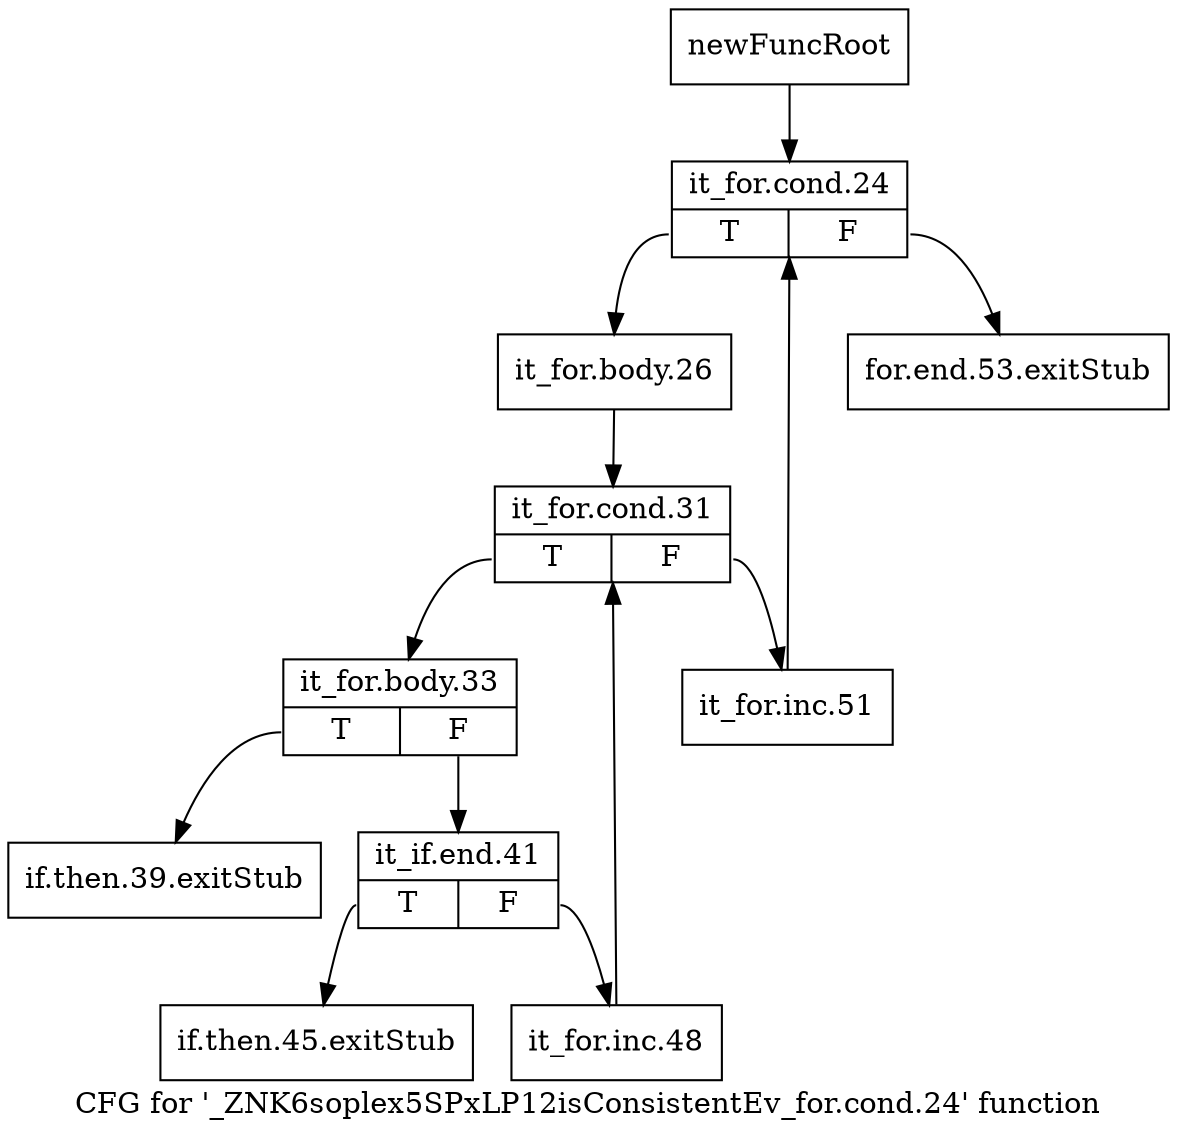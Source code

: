 digraph "CFG for '_ZNK6soplex5SPxLP12isConsistentEv_for.cond.24' function" {
	label="CFG for '_ZNK6soplex5SPxLP12isConsistentEv_for.cond.24' function";

	Node0x2e2e6a0 [shape=record,label="{newFuncRoot}"];
	Node0x2e2e6a0 -> Node0x2e2e7e0;
	Node0x2e2e6f0 [shape=record,label="{for.end.53.exitStub}"];
	Node0x2e2e740 [shape=record,label="{if.then.39.exitStub}"];
	Node0x2e2e790 [shape=record,label="{if.then.45.exitStub}"];
	Node0x2e2e7e0 [shape=record,label="{it_for.cond.24|{<s0>T|<s1>F}}"];
	Node0x2e2e7e0:s0 -> Node0x2e2e830;
	Node0x2e2e7e0:s1 -> Node0x2e2e6f0;
	Node0x2e2e830 [shape=record,label="{it_for.body.26}"];
	Node0x2e2e830 -> Node0x2e2e880;
	Node0x2e2e880 [shape=record,label="{it_for.cond.31|{<s0>T|<s1>F}}"];
	Node0x2e2e880:s0 -> Node0x2e2e920;
	Node0x2e2e880:s1 -> Node0x2e2e8d0;
	Node0x2e2e8d0 [shape=record,label="{it_for.inc.51}"];
	Node0x2e2e8d0 -> Node0x2e2e7e0;
	Node0x2e2e920 [shape=record,label="{it_for.body.33|{<s0>T|<s1>F}}"];
	Node0x2e2e920:s0 -> Node0x2e2e740;
	Node0x2e2e920:s1 -> Node0x2e2e970;
	Node0x2e2e970 [shape=record,label="{it_if.end.41|{<s0>T|<s1>F}}"];
	Node0x2e2e970:s0 -> Node0x2e2e790;
	Node0x2e2e970:s1 -> Node0x2e2e9c0;
	Node0x2e2e9c0 [shape=record,label="{it_for.inc.48}"];
	Node0x2e2e9c0 -> Node0x2e2e880;
}
